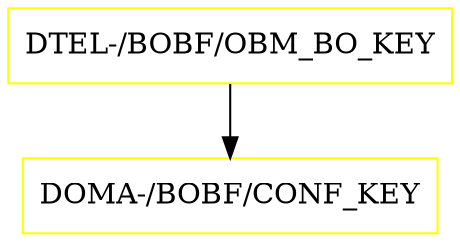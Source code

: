 digraph G {
  "DTEL-/BOBF/OBM_BO_KEY" [shape=box,color=yellow];
  "DOMA-/BOBF/CONF_KEY" [shape=box,color=yellow,URL="./DOMA_%23BOBF%23CONF_KEY.html"];
  "DTEL-/BOBF/OBM_BO_KEY" -> "DOMA-/BOBF/CONF_KEY";
}
